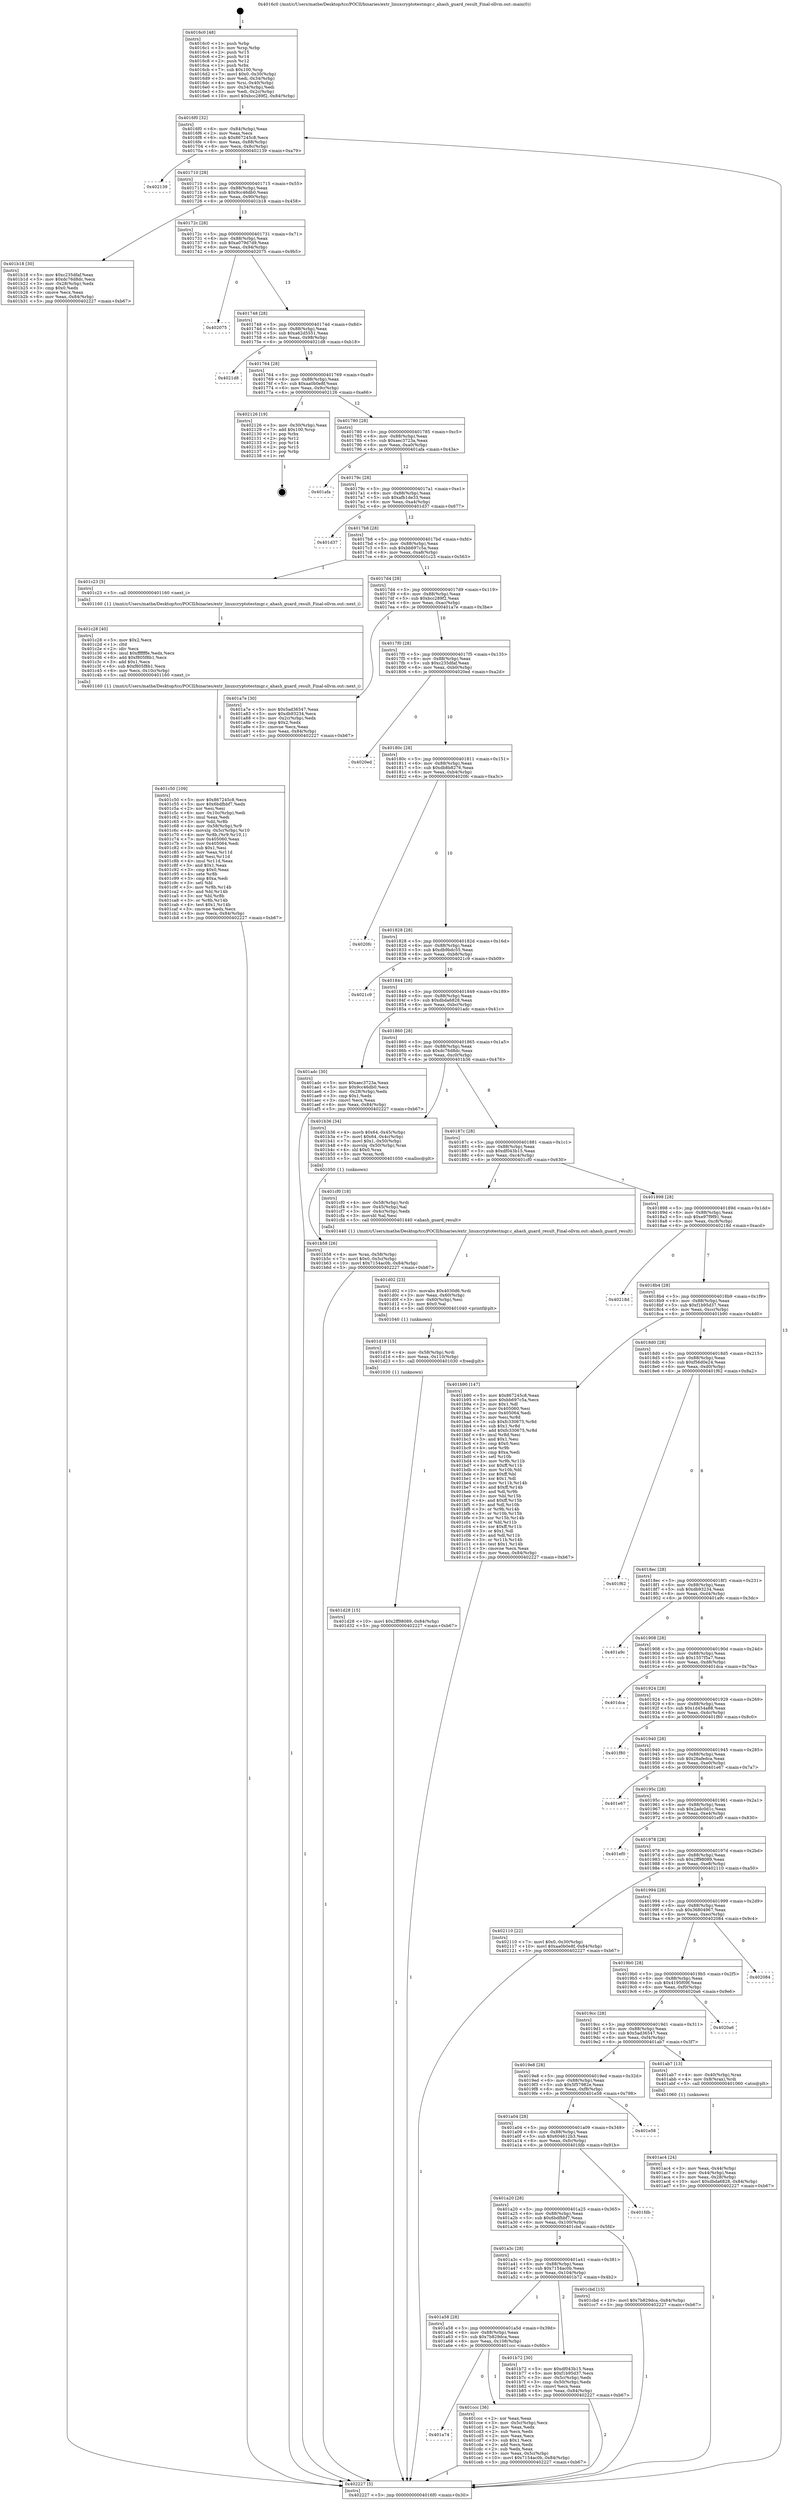 digraph "0x4016c0" {
  label = "0x4016c0 (/mnt/c/Users/mathe/Desktop/tcc/POCII/binaries/extr_linuxcryptotestmgr.c_ahash_guard_result_Final-ollvm.out::main(0))"
  labelloc = "t"
  node[shape=record]

  Entry [label="",width=0.3,height=0.3,shape=circle,fillcolor=black,style=filled]
  "0x4016f0" [label="{
     0x4016f0 [32]\l
     | [instrs]\l
     &nbsp;&nbsp;0x4016f0 \<+6\>: mov -0x84(%rbp),%eax\l
     &nbsp;&nbsp;0x4016f6 \<+2\>: mov %eax,%ecx\l
     &nbsp;&nbsp;0x4016f8 \<+6\>: sub $0x867245c8,%ecx\l
     &nbsp;&nbsp;0x4016fe \<+6\>: mov %eax,-0x88(%rbp)\l
     &nbsp;&nbsp;0x401704 \<+6\>: mov %ecx,-0x8c(%rbp)\l
     &nbsp;&nbsp;0x40170a \<+6\>: je 0000000000402139 \<main+0xa79\>\l
  }"]
  "0x402139" [label="{
     0x402139\l
  }", style=dashed]
  "0x401710" [label="{
     0x401710 [28]\l
     | [instrs]\l
     &nbsp;&nbsp;0x401710 \<+5\>: jmp 0000000000401715 \<main+0x55\>\l
     &nbsp;&nbsp;0x401715 \<+6\>: mov -0x88(%rbp),%eax\l
     &nbsp;&nbsp;0x40171b \<+5\>: sub $0x9cc46db0,%eax\l
     &nbsp;&nbsp;0x401720 \<+6\>: mov %eax,-0x90(%rbp)\l
     &nbsp;&nbsp;0x401726 \<+6\>: je 0000000000401b18 \<main+0x458\>\l
  }"]
  Exit [label="",width=0.3,height=0.3,shape=circle,fillcolor=black,style=filled,peripheries=2]
  "0x401b18" [label="{
     0x401b18 [30]\l
     | [instrs]\l
     &nbsp;&nbsp;0x401b18 \<+5\>: mov $0xc235dfaf,%eax\l
     &nbsp;&nbsp;0x401b1d \<+5\>: mov $0xdc76d8dc,%ecx\l
     &nbsp;&nbsp;0x401b22 \<+3\>: mov -0x28(%rbp),%edx\l
     &nbsp;&nbsp;0x401b25 \<+3\>: cmp $0x0,%edx\l
     &nbsp;&nbsp;0x401b28 \<+3\>: cmove %ecx,%eax\l
     &nbsp;&nbsp;0x401b2b \<+6\>: mov %eax,-0x84(%rbp)\l
     &nbsp;&nbsp;0x401b31 \<+5\>: jmp 0000000000402227 \<main+0xb67\>\l
  }"]
  "0x40172c" [label="{
     0x40172c [28]\l
     | [instrs]\l
     &nbsp;&nbsp;0x40172c \<+5\>: jmp 0000000000401731 \<main+0x71\>\l
     &nbsp;&nbsp;0x401731 \<+6\>: mov -0x88(%rbp),%eax\l
     &nbsp;&nbsp;0x401737 \<+5\>: sub $0xa079d7d9,%eax\l
     &nbsp;&nbsp;0x40173c \<+6\>: mov %eax,-0x94(%rbp)\l
     &nbsp;&nbsp;0x401742 \<+6\>: je 0000000000402075 \<main+0x9b5\>\l
  }"]
  "0x401d28" [label="{
     0x401d28 [15]\l
     | [instrs]\l
     &nbsp;&nbsp;0x401d28 \<+10\>: movl $0x2ff98089,-0x84(%rbp)\l
     &nbsp;&nbsp;0x401d32 \<+5\>: jmp 0000000000402227 \<main+0xb67\>\l
  }"]
  "0x402075" [label="{
     0x402075\l
  }", style=dashed]
  "0x401748" [label="{
     0x401748 [28]\l
     | [instrs]\l
     &nbsp;&nbsp;0x401748 \<+5\>: jmp 000000000040174d \<main+0x8d\>\l
     &nbsp;&nbsp;0x40174d \<+6\>: mov -0x88(%rbp),%eax\l
     &nbsp;&nbsp;0x401753 \<+5\>: sub $0xa62d5551,%eax\l
     &nbsp;&nbsp;0x401758 \<+6\>: mov %eax,-0x98(%rbp)\l
     &nbsp;&nbsp;0x40175e \<+6\>: je 00000000004021d8 \<main+0xb18\>\l
  }"]
  "0x401d19" [label="{
     0x401d19 [15]\l
     | [instrs]\l
     &nbsp;&nbsp;0x401d19 \<+4\>: mov -0x58(%rbp),%rdi\l
     &nbsp;&nbsp;0x401d1d \<+6\>: mov %eax,-0x110(%rbp)\l
     &nbsp;&nbsp;0x401d23 \<+5\>: call 0000000000401030 \<free@plt\>\l
     | [calls]\l
     &nbsp;&nbsp;0x401030 \{1\} (unknown)\l
  }"]
  "0x4021d8" [label="{
     0x4021d8\l
  }", style=dashed]
  "0x401764" [label="{
     0x401764 [28]\l
     | [instrs]\l
     &nbsp;&nbsp;0x401764 \<+5\>: jmp 0000000000401769 \<main+0xa9\>\l
     &nbsp;&nbsp;0x401769 \<+6\>: mov -0x88(%rbp),%eax\l
     &nbsp;&nbsp;0x40176f \<+5\>: sub $0xaa0b0e8f,%eax\l
     &nbsp;&nbsp;0x401774 \<+6\>: mov %eax,-0x9c(%rbp)\l
     &nbsp;&nbsp;0x40177a \<+6\>: je 0000000000402126 \<main+0xa66\>\l
  }"]
  "0x401d02" [label="{
     0x401d02 [23]\l
     | [instrs]\l
     &nbsp;&nbsp;0x401d02 \<+10\>: movabs $0x4030d6,%rdi\l
     &nbsp;&nbsp;0x401d0c \<+3\>: mov %eax,-0x60(%rbp)\l
     &nbsp;&nbsp;0x401d0f \<+3\>: mov -0x60(%rbp),%esi\l
     &nbsp;&nbsp;0x401d12 \<+2\>: mov $0x0,%al\l
     &nbsp;&nbsp;0x401d14 \<+5\>: call 0000000000401040 \<printf@plt\>\l
     | [calls]\l
     &nbsp;&nbsp;0x401040 \{1\} (unknown)\l
  }"]
  "0x402126" [label="{
     0x402126 [19]\l
     | [instrs]\l
     &nbsp;&nbsp;0x402126 \<+3\>: mov -0x30(%rbp),%eax\l
     &nbsp;&nbsp;0x402129 \<+7\>: add $0x100,%rsp\l
     &nbsp;&nbsp;0x402130 \<+1\>: pop %rbx\l
     &nbsp;&nbsp;0x402131 \<+2\>: pop %r12\l
     &nbsp;&nbsp;0x402133 \<+2\>: pop %r14\l
     &nbsp;&nbsp;0x402135 \<+2\>: pop %r15\l
     &nbsp;&nbsp;0x402137 \<+1\>: pop %rbp\l
     &nbsp;&nbsp;0x402138 \<+1\>: ret\l
  }"]
  "0x401780" [label="{
     0x401780 [28]\l
     | [instrs]\l
     &nbsp;&nbsp;0x401780 \<+5\>: jmp 0000000000401785 \<main+0xc5\>\l
     &nbsp;&nbsp;0x401785 \<+6\>: mov -0x88(%rbp),%eax\l
     &nbsp;&nbsp;0x40178b \<+5\>: sub $0xaec3723a,%eax\l
     &nbsp;&nbsp;0x401790 \<+6\>: mov %eax,-0xa0(%rbp)\l
     &nbsp;&nbsp;0x401796 \<+6\>: je 0000000000401afa \<main+0x43a\>\l
  }"]
  "0x401a74" [label="{
     0x401a74\l
  }", style=dashed]
  "0x401afa" [label="{
     0x401afa\l
  }", style=dashed]
  "0x40179c" [label="{
     0x40179c [28]\l
     | [instrs]\l
     &nbsp;&nbsp;0x40179c \<+5\>: jmp 00000000004017a1 \<main+0xe1\>\l
     &nbsp;&nbsp;0x4017a1 \<+6\>: mov -0x88(%rbp),%eax\l
     &nbsp;&nbsp;0x4017a7 \<+5\>: sub $0xafb1de33,%eax\l
     &nbsp;&nbsp;0x4017ac \<+6\>: mov %eax,-0xa4(%rbp)\l
     &nbsp;&nbsp;0x4017b2 \<+6\>: je 0000000000401d37 \<main+0x677\>\l
  }"]
  "0x401ccc" [label="{
     0x401ccc [36]\l
     | [instrs]\l
     &nbsp;&nbsp;0x401ccc \<+2\>: xor %eax,%eax\l
     &nbsp;&nbsp;0x401cce \<+3\>: mov -0x5c(%rbp),%ecx\l
     &nbsp;&nbsp;0x401cd1 \<+2\>: mov %eax,%edx\l
     &nbsp;&nbsp;0x401cd3 \<+2\>: sub %ecx,%edx\l
     &nbsp;&nbsp;0x401cd5 \<+2\>: mov %eax,%ecx\l
     &nbsp;&nbsp;0x401cd7 \<+3\>: sub $0x1,%ecx\l
     &nbsp;&nbsp;0x401cda \<+2\>: add %ecx,%edx\l
     &nbsp;&nbsp;0x401cdc \<+2\>: sub %edx,%eax\l
     &nbsp;&nbsp;0x401cde \<+3\>: mov %eax,-0x5c(%rbp)\l
     &nbsp;&nbsp;0x401ce1 \<+10\>: movl $0x7154ac0b,-0x84(%rbp)\l
     &nbsp;&nbsp;0x401ceb \<+5\>: jmp 0000000000402227 \<main+0xb67\>\l
  }"]
  "0x401d37" [label="{
     0x401d37\l
  }", style=dashed]
  "0x4017b8" [label="{
     0x4017b8 [28]\l
     | [instrs]\l
     &nbsp;&nbsp;0x4017b8 \<+5\>: jmp 00000000004017bd \<main+0xfd\>\l
     &nbsp;&nbsp;0x4017bd \<+6\>: mov -0x88(%rbp),%eax\l
     &nbsp;&nbsp;0x4017c3 \<+5\>: sub $0xbb697c5a,%eax\l
     &nbsp;&nbsp;0x4017c8 \<+6\>: mov %eax,-0xa8(%rbp)\l
     &nbsp;&nbsp;0x4017ce \<+6\>: je 0000000000401c23 \<main+0x563\>\l
  }"]
  "0x401c50" [label="{
     0x401c50 [109]\l
     | [instrs]\l
     &nbsp;&nbsp;0x401c50 \<+5\>: mov $0x867245c8,%ecx\l
     &nbsp;&nbsp;0x401c55 \<+5\>: mov $0x6bdfbbf7,%edx\l
     &nbsp;&nbsp;0x401c5a \<+2\>: xor %esi,%esi\l
     &nbsp;&nbsp;0x401c5c \<+6\>: mov -0x10c(%rbp),%edi\l
     &nbsp;&nbsp;0x401c62 \<+3\>: imul %eax,%edi\l
     &nbsp;&nbsp;0x401c65 \<+3\>: mov %dil,%r8b\l
     &nbsp;&nbsp;0x401c68 \<+4\>: mov -0x58(%rbp),%r9\l
     &nbsp;&nbsp;0x401c6c \<+4\>: movslq -0x5c(%rbp),%r10\l
     &nbsp;&nbsp;0x401c70 \<+4\>: mov %r8b,(%r9,%r10,1)\l
     &nbsp;&nbsp;0x401c74 \<+7\>: mov 0x405060,%eax\l
     &nbsp;&nbsp;0x401c7b \<+7\>: mov 0x405064,%edi\l
     &nbsp;&nbsp;0x401c82 \<+3\>: sub $0x1,%esi\l
     &nbsp;&nbsp;0x401c85 \<+3\>: mov %eax,%r11d\l
     &nbsp;&nbsp;0x401c88 \<+3\>: add %esi,%r11d\l
     &nbsp;&nbsp;0x401c8b \<+4\>: imul %r11d,%eax\l
     &nbsp;&nbsp;0x401c8f \<+3\>: and $0x1,%eax\l
     &nbsp;&nbsp;0x401c92 \<+3\>: cmp $0x0,%eax\l
     &nbsp;&nbsp;0x401c95 \<+4\>: sete %r8b\l
     &nbsp;&nbsp;0x401c99 \<+3\>: cmp $0xa,%edi\l
     &nbsp;&nbsp;0x401c9c \<+3\>: setl %bl\l
     &nbsp;&nbsp;0x401c9f \<+3\>: mov %r8b,%r14b\l
     &nbsp;&nbsp;0x401ca2 \<+3\>: and %bl,%r14b\l
     &nbsp;&nbsp;0x401ca5 \<+3\>: xor %bl,%r8b\l
     &nbsp;&nbsp;0x401ca8 \<+3\>: or %r8b,%r14b\l
     &nbsp;&nbsp;0x401cab \<+4\>: test $0x1,%r14b\l
     &nbsp;&nbsp;0x401caf \<+3\>: cmovne %edx,%ecx\l
     &nbsp;&nbsp;0x401cb2 \<+6\>: mov %ecx,-0x84(%rbp)\l
     &nbsp;&nbsp;0x401cb8 \<+5\>: jmp 0000000000402227 \<main+0xb67\>\l
  }"]
  "0x401c23" [label="{
     0x401c23 [5]\l
     | [instrs]\l
     &nbsp;&nbsp;0x401c23 \<+5\>: call 0000000000401160 \<next_i\>\l
     | [calls]\l
     &nbsp;&nbsp;0x401160 \{1\} (/mnt/c/Users/mathe/Desktop/tcc/POCII/binaries/extr_linuxcryptotestmgr.c_ahash_guard_result_Final-ollvm.out::next_i)\l
  }"]
  "0x4017d4" [label="{
     0x4017d4 [28]\l
     | [instrs]\l
     &nbsp;&nbsp;0x4017d4 \<+5\>: jmp 00000000004017d9 \<main+0x119\>\l
     &nbsp;&nbsp;0x4017d9 \<+6\>: mov -0x88(%rbp),%eax\l
     &nbsp;&nbsp;0x4017df \<+5\>: sub $0xbcc289f2,%eax\l
     &nbsp;&nbsp;0x4017e4 \<+6\>: mov %eax,-0xac(%rbp)\l
     &nbsp;&nbsp;0x4017ea \<+6\>: je 0000000000401a7e \<main+0x3be\>\l
  }"]
  "0x401c28" [label="{
     0x401c28 [40]\l
     | [instrs]\l
     &nbsp;&nbsp;0x401c28 \<+5\>: mov $0x2,%ecx\l
     &nbsp;&nbsp;0x401c2d \<+1\>: cltd\l
     &nbsp;&nbsp;0x401c2e \<+2\>: idiv %ecx\l
     &nbsp;&nbsp;0x401c30 \<+6\>: imul $0xfffffffe,%edx,%ecx\l
     &nbsp;&nbsp;0x401c36 \<+6\>: add $0xf805f8b1,%ecx\l
     &nbsp;&nbsp;0x401c3c \<+3\>: add $0x1,%ecx\l
     &nbsp;&nbsp;0x401c3f \<+6\>: sub $0xf805f8b1,%ecx\l
     &nbsp;&nbsp;0x401c45 \<+6\>: mov %ecx,-0x10c(%rbp)\l
     &nbsp;&nbsp;0x401c4b \<+5\>: call 0000000000401160 \<next_i\>\l
     | [calls]\l
     &nbsp;&nbsp;0x401160 \{1\} (/mnt/c/Users/mathe/Desktop/tcc/POCII/binaries/extr_linuxcryptotestmgr.c_ahash_guard_result_Final-ollvm.out::next_i)\l
  }"]
  "0x401a7e" [label="{
     0x401a7e [30]\l
     | [instrs]\l
     &nbsp;&nbsp;0x401a7e \<+5\>: mov $0x5ad36547,%eax\l
     &nbsp;&nbsp;0x401a83 \<+5\>: mov $0xdb93234,%ecx\l
     &nbsp;&nbsp;0x401a88 \<+3\>: mov -0x2c(%rbp),%edx\l
     &nbsp;&nbsp;0x401a8b \<+3\>: cmp $0x2,%edx\l
     &nbsp;&nbsp;0x401a8e \<+3\>: cmovne %ecx,%eax\l
     &nbsp;&nbsp;0x401a91 \<+6\>: mov %eax,-0x84(%rbp)\l
     &nbsp;&nbsp;0x401a97 \<+5\>: jmp 0000000000402227 \<main+0xb67\>\l
  }"]
  "0x4017f0" [label="{
     0x4017f0 [28]\l
     | [instrs]\l
     &nbsp;&nbsp;0x4017f0 \<+5\>: jmp 00000000004017f5 \<main+0x135\>\l
     &nbsp;&nbsp;0x4017f5 \<+6\>: mov -0x88(%rbp),%eax\l
     &nbsp;&nbsp;0x4017fb \<+5\>: sub $0xc235dfaf,%eax\l
     &nbsp;&nbsp;0x401800 \<+6\>: mov %eax,-0xb0(%rbp)\l
     &nbsp;&nbsp;0x401806 \<+6\>: je 00000000004020ed \<main+0xa2d\>\l
  }"]
  "0x402227" [label="{
     0x402227 [5]\l
     | [instrs]\l
     &nbsp;&nbsp;0x402227 \<+5\>: jmp 00000000004016f0 \<main+0x30\>\l
  }"]
  "0x4016c0" [label="{
     0x4016c0 [48]\l
     | [instrs]\l
     &nbsp;&nbsp;0x4016c0 \<+1\>: push %rbp\l
     &nbsp;&nbsp;0x4016c1 \<+3\>: mov %rsp,%rbp\l
     &nbsp;&nbsp;0x4016c4 \<+2\>: push %r15\l
     &nbsp;&nbsp;0x4016c6 \<+2\>: push %r14\l
     &nbsp;&nbsp;0x4016c8 \<+2\>: push %r12\l
     &nbsp;&nbsp;0x4016ca \<+1\>: push %rbx\l
     &nbsp;&nbsp;0x4016cb \<+7\>: sub $0x100,%rsp\l
     &nbsp;&nbsp;0x4016d2 \<+7\>: movl $0x0,-0x30(%rbp)\l
     &nbsp;&nbsp;0x4016d9 \<+3\>: mov %edi,-0x34(%rbp)\l
     &nbsp;&nbsp;0x4016dc \<+4\>: mov %rsi,-0x40(%rbp)\l
     &nbsp;&nbsp;0x4016e0 \<+3\>: mov -0x34(%rbp),%edi\l
     &nbsp;&nbsp;0x4016e3 \<+3\>: mov %edi,-0x2c(%rbp)\l
     &nbsp;&nbsp;0x4016e6 \<+10\>: movl $0xbcc289f2,-0x84(%rbp)\l
  }"]
  "0x401a58" [label="{
     0x401a58 [28]\l
     | [instrs]\l
     &nbsp;&nbsp;0x401a58 \<+5\>: jmp 0000000000401a5d \<main+0x39d\>\l
     &nbsp;&nbsp;0x401a5d \<+6\>: mov -0x88(%rbp),%eax\l
     &nbsp;&nbsp;0x401a63 \<+5\>: sub $0x7b829dca,%eax\l
     &nbsp;&nbsp;0x401a68 \<+6\>: mov %eax,-0x108(%rbp)\l
     &nbsp;&nbsp;0x401a6e \<+6\>: je 0000000000401ccc \<main+0x60c\>\l
  }"]
  "0x4020ed" [label="{
     0x4020ed\l
  }", style=dashed]
  "0x40180c" [label="{
     0x40180c [28]\l
     | [instrs]\l
     &nbsp;&nbsp;0x40180c \<+5\>: jmp 0000000000401811 \<main+0x151\>\l
     &nbsp;&nbsp;0x401811 \<+6\>: mov -0x88(%rbp),%eax\l
     &nbsp;&nbsp;0x401817 \<+5\>: sub $0xdb8b8276,%eax\l
     &nbsp;&nbsp;0x40181c \<+6\>: mov %eax,-0xb4(%rbp)\l
     &nbsp;&nbsp;0x401822 \<+6\>: je 00000000004020fc \<main+0xa3c\>\l
  }"]
  "0x401b72" [label="{
     0x401b72 [30]\l
     | [instrs]\l
     &nbsp;&nbsp;0x401b72 \<+5\>: mov $0xdf043b15,%eax\l
     &nbsp;&nbsp;0x401b77 \<+5\>: mov $0xf1b95d37,%ecx\l
     &nbsp;&nbsp;0x401b7c \<+3\>: mov -0x5c(%rbp),%edx\l
     &nbsp;&nbsp;0x401b7f \<+3\>: cmp -0x50(%rbp),%edx\l
     &nbsp;&nbsp;0x401b82 \<+3\>: cmovl %ecx,%eax\l
     &nbsp;&nbsp;0x401b85 \<+6\>: mov %eax,-0x84(%rbp)\l
     &nbsp;&nbsp;0x401b8b \<+5\>: jmp 0000000000402227 \<main+0xb67\>\l
  }"]
  "0x4020fc" [label="{
     0x4020fc\l
  }", style=dashed]
  "0x401828" [label="{
     0x401828 [28]\l
     | [instrs]\l
     &nbsp;&nbsp;0x401828 \<+5\>: jmp 000000000040182d \<main+0x16d\>\l
     &nbsp;&nbsp;0x40182d \<+6\>: mov -0x88(%rbp),%eax\l
     &nbsp;&nbsp;0x401833 \<+5\>: sub $0xdb9bdc55,%eax\l
     &nbsp;&nbsp;0x401838 \<+6\>: mov %eax,-0xb8(%rbp)\l
     &nbsp;&nbsp;0x40183e \<+6\>: je 00000000004021c9 \<main+0xb09\>\l
  }"]
  "0x401a3c" [label="{
     0x401a3c [28]\l
     | [instrs]\l
     &nbsp;&nbsp;0x401a3c \<+5\>: jmp 0000000000401a41 \<main+0x381\>\l
     &nbsp;&nbsp;0x401a41 \<+6\>: mov -0x88(%rbp),%eax\l
     &nbsp;&nbsp;0x401a47 \<+5\>: sub $0x7154ac0b,%eax\l
     &nbsp;&nbsp;0x401a4c \<+6\>: mov %eax,-0x104(%rbp)\l
     &nbsp;&nbsp;0x401a52 \<+6\>: je 0000000000401b72 \<main+0x4b2\>\l
  }"]
  "0x4021c9" [label="{
     0x4021c9\l
  }", style=dashed]
  "0x401844" [label="{
     0x401844 [28]\l
     | [instrs]\l
     &nbsp;&nbsp;0x401844 \<+5\>: jmp 0000000000401849 \<main+0x189\>\l
     &nbsp;&nbsp;0x401849 \<+6\>: mov -0x88(%rbp),%eax\l
     &nbsp;&nbsp;0x40184f \<+5\>: sub $0xdbda6828,%eax\l
     &nbsp;&nbsp;0x401854 \<+6\>: mov %eax,-0xbc(%rbp)\l
     &nbsp;&nbsp;0x40185a \<+6\>: je 0000000000401adc \<main+0x41c\>\l
  }"]
  "0x401cbd" [label="{
     0x401cbd [15]\l
     | [instrs]\l
     &nbsp;&nbsp;0x401cbd \<+10\>: movl $0x7b829dca,-0x84(%rbp)\l
     &nbsp;&nbsp;0x401cc7 \<+5\>: jmp 0000000000402227 \<main+0xb67\>\l
  }"]
  "0x401adc" [label="{
     0x401adc [30]\l
     | [instrs]\l
     &nbsp;&nbsp;0x401adc \<+5\>: mov $0xaec3723a,%eax\l
     &nbsp;&nbsp;0x401ae1 \<+5\>: mov $0x9cc46db0,%ecx\l
     &nbsp;&nbsp;0x401ae6 \<+3\>: mov -0x28(%rbp),%edx\l
     &nbsp;&nbsp;0x401ae9 \<+3\>: cmp $0x1,%edx\l
     &nbsp;&nbsp;0x401aec \<+3\>: cmovl %ecx,%eax\l
     &nbsp;&nbsp;0x401aef \<+6\>: mov %eax,-0x84(%rbp)\l
     &nbsp;&nbsp;0x401af5 \<+5\>: jmp 0000000000402227 \<main+0xb67\>\l
  }"]
  "0x401860" [label="{
     0x401860 [28]\l
     | [instrs]\l
     &nbsp;&nbsp;0x401860 \<+5\>: jmp 0000000000401865 \<main+0x1a5\>\l
     &nbsp;&nbsp;0x401865 \<+6\>: mov -0x88(%rbp),%eax\l
     &nbsp;&nbsp;0x40186b \<+5\>: sub $0xdc76d8dc,%eax\l
     &nbsp;&nbsp;0x401870 \<+6\>: mov %eax,-0xc0(%rbp)\l
     &nbsp;&nbsp;0x401876 \<+6\>: je 0000000000401b36 \<main+0x476\>\l
  }"]
  "0x401a20" [label="{
     0x401a20 [28]\l
     | [instrs]\l
     &nbsp;&nbsp;0x401a20 \<+5\>: jmp 0000000000401a25 \<main+0x365\>\l
     &nbsp;&nbsp;0x401a25 \<+6\>: mov -0x88(%rbp),%eax\l
     &nbsp;&nbsp;0x401a2b \<+5\>: sub $0x6bdfbbf7,%eax\l
     &nbsp;&nbsp;0x401a30 \<+6\>: mov %eax,-0x100(%rbp)\l
     &nbsp;&nbsp;0x401a36 \<+6\>: je 0000000000401cbd \<main+0x5fd\>\l
  }"]
  "0x401b36" [label="{
     0x401b36 [34]\l
     | [instrs]\l
     &nbsp;&nbsp;0x401b36 \<+4\>: movb $0x64,-0x45(%rbp)\l
     &nbsp;&nbsp;0x401b3a \<+7\>: movl $0x64,-0x4c(%rbp)\l
     &nbsp;&nbsp;0x401b41 \<+7\>: movl $0x1,-0x50(%rbp)\l
     &nbsp;&nbsp;0x401b48 \<+4\>: movslq -0x50(%rbp),%rax\l
     &nbsp;&nbsp;0x401b4c \<+4\>: shl $0x0,%rax\l
     &nbsp;&nbsp;0x401b50 \<+3\>: mov %rax,%rdi\l
     &nbsp;&nbsp;0x401b53 \<+5\>: call 0000000000401050 \<malloc@plt\>\l
     | [calls]\l
     &nbsp;&nbsp;0x401050 \{1\} (unknown)\l
  }"]
  "0x40187c" [label="{
     0x40187c [28]\l
     | [instrs]\l
     &nbsp;&nbsp;0x40187c \<+5\>: jmp 0000000000401881 \<main+0x1c1\>\l
     &nbsp;&nbsp;0x401881 \<+6\>: mov -0x88(%rbp),%eax\l
     &nbsp;&nbsp;0x401887 \<+5\>: sub $0xdf043b15,%eax\l
     &nbsp;&nbsp;0x40188c \<+6\>: mov %eax,-0xc4(%rbp)\l
     &nbsp;&nbsp;0x401892 \<+6\>: je 0000000000401cf0 \<main+0x630\>\l
  }"]
  "0x401fdb" [label="{
     0x401fdb\l
  }", style=dashed]
  "0x401cf0" [label="{
     0x401cf0 [18]\l
     | [instrs]\l
     &nbsp;&nbsp;0x401cf0 \<+4\>: mov -0x58(%rbp),%rdi\l
     &nbsp;&nbsp;0x401cf4 \<+3\>: mov -0x45(%rbp),%al\l
     &nbsp;&nbsp;0x401cf7 \<+3\>: mov -0x4c(%rbp),%edx\l
     &nbsp;&nbsp;0x401cfa \<+3\>: movsbl %al,%esi\l
     &nbsp;&nbsp;0x401cfd \<+5\>: call 0000000000401440 \<ahash_guard_result\>\l
     | [calls]\l
     &nbsp;&nbsp;0x401440 \{1\} (/mnt/c/Users/mathe/Desktop/tcc/POCII/binaries/extr_linuxcryptotestmgr.c_ahash_guard_result_Final-ollvm.out::ahash_guard_result)\l
  }"]
  "0x401898" [label="{
     0x401898 [28]\l
     | [instrs]\l
     &nbsp;&nbsp;0x401898 \<+5\>: jmp 000000000040189d \<main+0x1dd\>\l
     &nbsp;&nbsp;0x40189d \<+6\>: mov -0x88(%rbp),%eax\l
     &nbsp;&nbsp;0x4018a3 \<+5\>: sub $0xe97f9f91,%eax\l
     &nbsp;&nbsp;0x4018a8 \<+6\>: mov %eax,-0xc8(%rbp)\l
     &nbsp;&nbsp;0x4018ae \<+6\>: je 000000000040218d \<main+0xacd\>\l
  }"]
  "0x401a04" [label="{
     0x401a04 [28]\l
     | [instrs]\l
     &nbsp;&nbsp;0x401a04 \<+5\>: jmp 0000000000401a09 \<main+0x349\>\l
     &nbsp;&nbsp;0x401a09 \<+6\>: mov -0x88(%rbp),%eax\l
     &nbsp;&nbsp;0x401a0f \<+5\>: sub $0x604612b3,%eax\l
     &nbsp;&nbsp;0x401a14 \<+6\>: mov %eax,-0xfc(%rbp)\l
     &nbsp;&nbsp;0x401a1a \<+6\>: je 0000000000401fdb \<main+0x91b\>\l
  }"]
  "0x40218d" [label="{
     0x40218d\l
  }", style=dashed]
  "0x4018b4" [label="{
     0x4018b4 [28]\l
     | [instrs]\l
     &nbsp;&nbsp;0x4018b4 \<+5\>: jmp 00000000004018b9 \<main+0x1f9\>\l
     &nbsp;&nbsp;0x4018b9 \<+6\>: mov -0x88(%rbp),%eax\l
     &nbsp;&nbsp;0x4018bf \<+5\>: sub $0xf1b95d37,%eax\l
     &nbsp;&nbsp;0x4018c4 \<+6\>: mov %eax,-0xcc(%rbp)\l
     &nbsp;&nbsp;0x4018ca \<+6\>: je 0000000000401b90 \<main+0x4d0\>\l
  }"]
  "0x401e58" [label="{
     0x401e58\l
  }", style=dashed]
  "0x401b90" [label="{
     0x401b90 [147]\l
     | [instrs]\l
     &nbsp;&nbsp;0x401b90 \<+5\>: mov $0x867245c8,%eax\l
     &nbsp;&nbsp;0x401b95 \<+5\>: mov $0xbb697c5a,%ecx\l
     &nbsp;&nbsp;0x401b9a \<+2\>: mov $0x1,%dl\l
     &nbsp;&nbsp;0x401b9c \<+7\>: mov 0x405060,%esi\l
     &nbsp;&nbsp;0x401ba3 \<+7\>: mov 0x405064,%edi\l
     &nbsp;&nbsp;0x401baa \<+3\>: mov %esi,%r8d\l
     &nbsp;&nbsp;0x401bad \<+7\>: sub $0xfc330675,%r8d\l
     &nbsp;&nbsp;0x401bb4 \<+4\>: sub $0x1,%r8d\l
     &nbsp;&nbsp;0x401bb8 \<+7\>: add $0xfc330675,%r8d\l
     &nbsp;&nbsp;0x401bbf \<+4\>: imul %r8d,%esi\l
     &nbsp;&nbsp;0x401bc3 \<+3\>: and $0x1,%esi\l
     &nbsp;&nbsp;0x401bc6 \<+3\>: cmp $0x0,%esi\l
     &nbsp;&nbsp;0x401bc9 \<+4\>: sete %r9b\l
     &nbsp;&nbsp;0x401bcd \<+3\>: cmp $0xa,%edi\l
     &nbsp;&nbsp;0x401bd0 \<+4\>: setl %r10b\l
     &nbsp;&nbsp;0x401bd4 \<+3\>: mov %r9b,%r11b\l
     &nbsp;&nbsp;0x401bd7 \<+4\>: xor $0xff,%r11b\l
     &nbsp;&nbsp;0x401bdb \<+3\>: mov %r10b,%bl\l
     &nbsp;&nbsp;0x401bde \<+3\>: xor $0xff,%bl\l
     &nbsp;&nbsp;0x401be1 \<+3\>: xor $0x1,%dl\l
     &nbsp;&nbsp;0x401be4 \<+3\>: mov %r11b,%r14b\l
     &nbsp;&nbsp;0x401be7 \<+4\>: and $0xff,%r14b\l
     &nbsp;&nbsp;0x401beb \<+3\>: and %dl,%r9b\l
     &nbsp;&nbsp;0x401bee \<+3\>: mov %bl,%r15b\l
     &nbsp;&nbsp;0x401bf1 \<+4\>: and $0xff,%r15b\l
     &nbsp;&nbsp;0x401bf5 \<+3\>: and %dl,%r10b\l
     &nbsp;&nbsp;0x401bf8 \<+3\>: or %r9b,%r14b\l
     &nbsp;&nbsp;0x401bfb \<+3\>: or %r10b,%r15b\l
     &nbsp;&nbsp;0x401bfe \<+3\>: xor %r15b,%r14b\l
     &nbsp;&nbsp;0x401c01 \<+3\>: or %bl,%r11b\l
     &nbsp;&nbsp;0x401c04 \<+4\>: xor $0xff,%r11b\l
     &nbsp;&nbsp;0x401c08 \<+3\>: or $0x1,%dl\l
     &nbsp;&nbsp;0x401c0b \<+3\>: and %dl,%r11b\l
     &nbsp;&nbsp;0x401c0e \<+3\>: or %r11b,%r14b\l
     &nbsp;&nbsp;0x401c11 \<+4\>: test $0x1,%r14b\l
     &nbsp;&nbsp;0x401c15 \<+3\>: cmovne %ecx,%eax\l
     &nbsp;&nbsp;0x401c18 \<+6\>: mov %eax,-0x84(%rbp)\l
     &nbsp;&nbsp;0x401c1e \<+5\>: jmp 0000000000402227 \<main+0xb67\>\l
  }"]
  "0x4018d0" [label="{
     0x4018d0 [28]\l
     | [instrs]\l
     &nbsp;&nbsp;0x4018d0 \<+5\>: jmp 00000000004018d5 \<main+0x215\>\l
     &nbsp;&nbsp;0x4018d5 \<+6\>: mov -0x88(%rbp),%eax\l
     &nbsp;&nbsp;0x4018db \<+5\>: sub $0xf56d0e24,%eax\l
     &nbsp;&nbsp;0x4018e0 \<+6\>: mov %eax,-0xd0(%rbp)\l
     &nbsp;&nbsp;0x4018e6 \<+6\>: je 0000000000401f62 \<main+0x8a2\>\l
  }"]
  "0x401b58" [label="{
     0x401b58 [26]\l
     | [instrs]\l
     &nbsp;&nbsp;0x401b58 \<+4\>: mov %rax,-0x58(%rbp)\l
     &nbsp;&nbsp;0x401b5c \<+7\>: movl $0x0,-0x5c(%rbp)\l
     &nbsp;&nbsp;0x401b63 \<+10\>: movl $0x7154ac0b,-0x84(%rbp)\l
     &nbsp;&nbsp;0x401b6d \<+5\>: jmp 0000000000402227 \<main+0xb67\>\l
  }"]
  "0x401f62" [label="{
     0x401f62\l
  }", style=dashed]
  "0x4018ec" [label="{
     0x4018ec [28]\l
     | [instrs]\l
     &nbsp;&nbsp;0x4018ec \<+5\>: jmp 00000000004018f1 \<main+0x231\>\l
     &nbsp;&nbsp;0x4018f1 \<+6\>: mov -0x88(%rbp),%eax\l
     &nbsp;&nbsp;0x4018f7 \<+5\>: sub $0xdb93234,%eax\l
     &nbsp;&nbsp;0x4018fc \<+6\>: mov %eax,-0xd4(%rbp)\l
     &nbsp;&nbsp;0x401902 \<+6\>: je 0000000000401a9c \<main+0x3dc\>\l
  }"]
  "0x401ac4" [label="{
     0x401ac4 [24]\l
     | [instrs]\l
     &nbsp;&nbsp;0x401ac4 \<+3\>: mov %eax,-0x44(%rbp)\l
     &nbsp;&nbsp;0x401ac7 \<+3\>: mov -0x44(%rbp),%eax\l
     &nbsp;&nbsp;0x401aca \<+3\>: mov %eax,-0x28(%rbp)\l
     &nbsp;&nbsp;0x401acd \<+10\>: movl $0xdbda6828,-0x84(%rbp)\l
     &nbsp;&nbsp;0x401ad7 \<+5\>: jmp 0000000000402227 \<main+0xb67\>\l
  }"]
  "0x401a9c" [label="{
     0x401a9c\l
  }", style=dashed]
  "0x401908" [label="{
     0x401908 [28]\l
     | [instrs]\l
     &nbsp;&nbsp;0x401908 \<+5\>: jmp 000000000040190d \<main+0x24d\>\l
     &nbsp;&nbsp;0x40190d \<+6\>: mov -0x88(%rbp),%eax\l
     &nbsp;&nbsp;0x401913 \<+5\>: sub $0x1557f5a7,%eax\l
     &nbsp;&nbsp;0x401918 \<+6\>: mov %eax,-0xd8(%rbp)\l
     &nbsp;&nbsp;0x40191e \<+6\>: je 0000000000401dca \<main+0x70a\>\l
  }"]
  "0x4019e8" [label="{
     0x4019e8 [28]\l
     | [instrs]\l
     &nbsp;&nbsp;0x4019e8 \<+5\>: jmp 00000000004019ed \<main+0x32d\>\l
     &nbsp;&nbsp;0x4019ed \<+6\>: mov -0x88(%rbp),%eax\l
     &nbsp;&nbsp;0x4019f3 \<+5\>: sub $0x5f57982e,%eax\l
     &nbsp;&nbsp;0x4019f8 \<+6\>: mov %eax,-0xf8(%rbp)\l
     &nbsp;&nbsp;0x4019fe \<+6\>: je 0000000000401e58 \<main+0x798\>\l
  }"]
  "0x401dca" [label="{
     0x401dca\l
  }", style=dashed]
  "0x401924" [label="{
     0x401924 [28]\l
     | [instrs]\l
     &nbsp;&nbsp;0x401924 \<+5\>: jmp 0000000000401929 \<main+0x269\>\l
     &nbsp;&nbsp;0x401929 \<+6\>: mov -0x88(%rbp),%eax\l
     &nbsp;&nbsp;0x40192f \<+5\>: sub $0x1d454a88,%eax\l
     &nbsp;&nbsp;0x401934 \<+6\>: mov %eax,-0xdc(%rbp)\l
     &nbsp;&nbsp;0x40193a \<+6\>: je 0000000000401f80 \<main+0x8c0\>\l
  }"]
  "0x401ab7" [label="{
     0x401ab7 [13]\l
     | [instrs]\l
     &nbsp;&nbsp;0x401ab7 \<+4\>: mov -0x40(%rbp),%rax\l
     &nbsp;&nbsp;0x401abb \<+4\>: mov 0x8(%rax),%rdi\l
     &nbsp;&nbsp;0x401abf \<+5\>: call 0000000000401060 \<atoi@plt\>\l
     | [calls]\l
     &nbsp;&nbsp;0x401060 \{1\} (unknown)\l
  }"]
  "0x401f80" [label="{
     0x401f80\l
  }", style=dashed]
  "0x401940" [label="{
     0x401940 [28]\l
     | [instrs]\l
     &nbsp;&nbsp;0x401940 \<+5\>: jmp 0000000000401945 \<main+0x285\>\l
     &nbsp;&nbsp;0x401945 \<+6\>: mov -0x88(%rbp),%eax\l
     &nbsp;&nbsp;0x40194b \<+5\>: sub $0x26afedca,%eax\l
     &nbsp;&nbsp;0x401950 \<+6\>: mov %eax,-0xe0(%rbp)\l
     &nbsp;&nbsp;0x401956 \<+6\>: je 0000000000401e67 \<main+0x7a7\>\l
  }"]
  "0x4019cc" [label="{
     0x4019cc [28]\l
     | [instrs]\l
     &nbsp;&nbsp;0x4019cc \<+5\>: jmp 00000000004019d1 \<main+0x311\>\l
     &nbsp;&nbsp;0x4019d1 \<+6\>: mov -0x88(%rbp),%eax\l
     &nbsp;&nbsp;0x4019d7 \<+5\>: sub $0x5ad36547,%eax\l
     &nbsp;&nbsp;0x4019dc \<+6\>: mov %eax,-0xf4(%rbp)\l
     &nbsp;&nbsp;0x4019e2 \<+6\>: je 0000000000401ab7 \<main+0x3f7\>\l
  }"]
  "0x401e67" [label="{
     0x401e67\l
  }", style=dashed]
  "0x40195c" [label="{
     0x40195c [28]\l
     | [instrs]\l
     &nbsp;&nbsp;0x40195c \<+5\>: jmp 0000000000401961 \<main+0x2a1\>\l
     &nbsp;&nbsp;0x401961 \<+6\>: mov -0x88(%rbp),%eax\l
     &nbsp;&nbsp;0x401967 \<+5\>: sub $0x2adc0d1c,%eax\l
     &nbsp;&nbsp;0x40196c \<+6\>: mov %eax,-0xe4(%rbp)\l
     &nbsp;&nbsp;0x401972 \<+6\>: je 0000000000401ef0 \<main+0x830\>\l
  }"]
  "0x4020a6" [label="{
     0x4020a6\l
  }", style=dashed]
  "0x401ef0" [label="{
     0x401ef0\l
  }", style=dashed]
  "0x401978" [label="{
     0x401978 [28]\l
     | [instrs]\l
     &nbsp;&nbsp;0x401978 \<+5\>: jmp 000000000040197d \<main+0x2bd\>\l
     &nbsp;&nbsp;0x40197d \<+6\>: mov -0x88(%rbp),%eax\l
     &nbsp;&nbsp;0x401983 \<+5\>: sub $0x2ff98089,%eax\l
     &nbsp;&nbsp;0x401988 \<+6\>: mov %eax,-0xe8(%rbp)\l
     &nbsp;&nbsp;0x40198e \<+6\>: je 0000000000402110 \<main+0xa50\>\l
  }"]
  "0x4019b0" [label="{
     0x4019b0 [28]\l
     | [instrs]\l
     &nbsp;&nbsp;0x4019b0 \<+5\>: jmp 00000000004019b5 \<main+0x2f5\>\l
     &nbsp;&nbsp;0x4019b5 \<+6\>: mov -0x88(%rbp),%eax\l
     &nbsp;&nbsp;0x4019bb \<+5\>: sub $0x4195f09f,%eax\l
     &nbsp;&nbsp;0x4019c0 \<+6\>: mov %eax,-0xf0(%rbp)\l
     &nbsp;&nbsp;0x4019c6 \<+6\>: je 00000000004020a6 \<main+0x9e6\>\l
  }"]
  "0x402110" [label="{
     0x402110 [22]\l
     | [instrs]\l
     &nbsp;&nbsp;0x402110 \<+7\>: movl $0x0,-0x30(%rbp)\l
     &nbsp;&nbsp;0x402117 \<+10\>: movl $0xaa0b0e8f,-0x84(%rbp)\l
     &nbsp;&nbsp;0x402121 \<+5\>: jmp 0000000000402227 \<main+0xb67\>\l
  }"]
  "0x401994" [label="{
     0x401994 [28]\l
     | [instrs]\l
     &nbsp;&nbsp;0x401994 \<+5\>: jmp 0000000000401999 \<main+0x2d9\>\l
     &nbsp;&nbsp;0x401999 \<+6\>: mov -0x88(%rbp),%eax\l
     &nbsp;&nbsp;0x40199f \<+5\>: sub $0x36804967,%eax\l
     &nbsp;&nbsp;0x4019a4 \<+6\>: mov %eax,-0xec(%rbp)\l
     &nbsp;&nbsp;0x4019aa \<+6\>: je 0000000000402084 \<main+0x9c4\>\l
  }"]
  "0x402084" [label="{
     0x402084\l
  }", style=dashed]
  Entry -> "0x4016c0" [label=" 1"]
  "0x4016f0" -> "0x402139" [label=" 0"]
  "0x4016f0" -> "0x401710" [label=" 14"]
  "0x402126" -> Exit [label=" 1"]
  "0x401710" -> "0x401b18" [label=" 1"]
  "0x401710" -> "0x40172c" [label=" 13"]
  "0x402110" -> "0x402227" [label=" 1"]
  "0x40172c" -> "0x402075" [label=" 0"]
  "0x40172c" -> "0x401748" [label=" 13"]
  "0x401d28" -> "0x402227" [label=" 1"]
  "0x401748" -> "0x4021d8" [label=" 0"]
  "0x401748" -> "0x401764" [label=" 13"]
  "0x401d19" -> "0x401d28" [label=" 1"]
  "0x401764" -> "0x402126" [label=" 1"]
  "0x401764" -> "0x401780" [label=" 12"]
  "0x401d02" -> "0x401d19" [label=" 1"]
  "0x401780" -> "0x401afa" [label=" 0"]
  "0x401780" -> "0x40179c" [label=" 12"]
  "0x401cf0" -> "0x401d02" [label=" 1"]
  "0x40179c" -> "0x401d37" [label=" 0"]
  "0x40179c" -> "0x4017b8" [label=" 12"]
  "0x401ccc" -> "0x402227" [label=" 1"]
  "0x4017b8" -> "0x401c23" [label=" 1"]
  "0x4017b8" -> "0x4017d4" [label=" 11"]
  "0x401a58" -> "0x401ccc" [label=" 1"]
  "0x4017d4" -> "0x401a7e" [label=" 1"]
  "0x4017d4" -> "0x4017f0" [label=" 10"]
  "0x401a7e" -> "0x402227" [label=" 1"]
  "0x4016c0" -> "0x4016f0" [label=" 1"]
  "0x402227" -> "0x4016f0" [label=" 13"]
  "0x401a58" -> "0x401a74" [label=" 0"]
  "0x4017f0" -> "0x4020ed" [label=" 0"]
  "0x4017f0" -> "0x40180c" [label=" 10"]
  "0x401cbd" -> "0x402227" [label=" 1"]
  "0x40180c" -> "0x4020fc" [label=" 0"]
  "0x40180c" -> "0x401828" [label=" 10"]
  "0x401c50" -> "0x402227" [label=" 1"]
  "0x401828" -> "0x4021c9" [label=" 0"]
  "0x401828" -> "0x401844" [label=" 10"]
  "0x401c23" -> "0x401c28" [label=" 1"]
  "0x401844" -> "0x401adc" [label=" 1"]
  "0x401844" -> "0x401860" [label=" 9"]
  "0x401b90" -> "0x402227" [label=" 1"]
  "0x401860" -> "0x401b36" [label=" 1"]
  "0x401860" -> "0x40187c" [label=" 8"]
  "0x401a3c" -> "0x401a58" [label=" 1"]
  "0x40187c" -> "0x401cf0" [label=" 1"]
  "0x40187c" -> "0x401898" [label=" 7"]
  "0x401a3c" -> "0x401b72" [label=" 2"]
  "0x401898" -> "0x40218d" [label=" 0"]
  "0x401898" -> "0x4018b4" [label=" 7"]
  "0x401a20" -> "0x401a3c" [label=" 3"]
  "0x4018b4" -> "0x401b90" [label=" 1"]
  "0x4018b4" -> "0x4018d0" [label=" 6"]
  "0x401a20" -> "0x401cbd" [label=" 1"]
  "0x4018d0" -> "0x401f62" [label=" 0"]
  "0x4018d0" -> "0x4018ec" [label=" 6"]
  "0x401a04" -> "0x401a20" [label=" 4"]
  "0x4018ec" -> "0x401a9c" [label=" 0"]
  "0x4018ec" -> "0x401908" [label=" 6"]
  "0x401a04" -> "0x401fdb" [label=" 0"]
  "0x401908" -> "0x401dca" [label=" 0"]
  "0x401908" -> "0x401924" [label=" 6"]
  "0x401c28" -> "0x401c50" [label=" 1"]
  "0x401924" -> "0x401f80" [label=" 0"]
  "0x401924" -> "0x401940" [label=" 6"]
  "0x4019e8" -> "0x401a04" [label=" 4"]
  "0x401940" -> "0x401e67" [label=" 0"]
  "0x401940" -> "0x40195c" [label=" 6"]
  "0x401b72" -> "0x402227" [label=" 2"]
  "0x40195c" -> "0x401ef0" [label=" 0"]
  "0x40195c" -> "0x401978" [label=" 6"]
  "0x401b58" -> "0x402227" [label=" 1"]
  "0x401978" -> "0x402110" [label=" 1"]
  "0x401978" -> "0x401994" [label=" 5"]
  "0x401b18" -> "0x402227" [label=" 1"]
  "0x401994" -> "0x402084" [label=" 0"]
  "0x401994" -> "0x4019b0" [label=" 5"]
  "0x401b36" -> "0x401b58" [label=" 1"]
  "0x4019b0" -> "0x4020a6" [label=" 0"]
  "0x4019b0" -> "0x4019cc" [label=" 5"]
  "0x4019e8" -> "0x401e58" [label=" 0"]
  "0x4019cc" -> "0x401ab7" [label=" 1"]
  "0x4019cc" -> "0x4019e8" [label=" 4"]
  "0x401ab7" -> "0x401ac4" [label=" 1"]
  "0x401ac4" -> "0x402227" [label=" 1"]
  "0x401adc" -> "0x402227" [label=" 1"]
}
